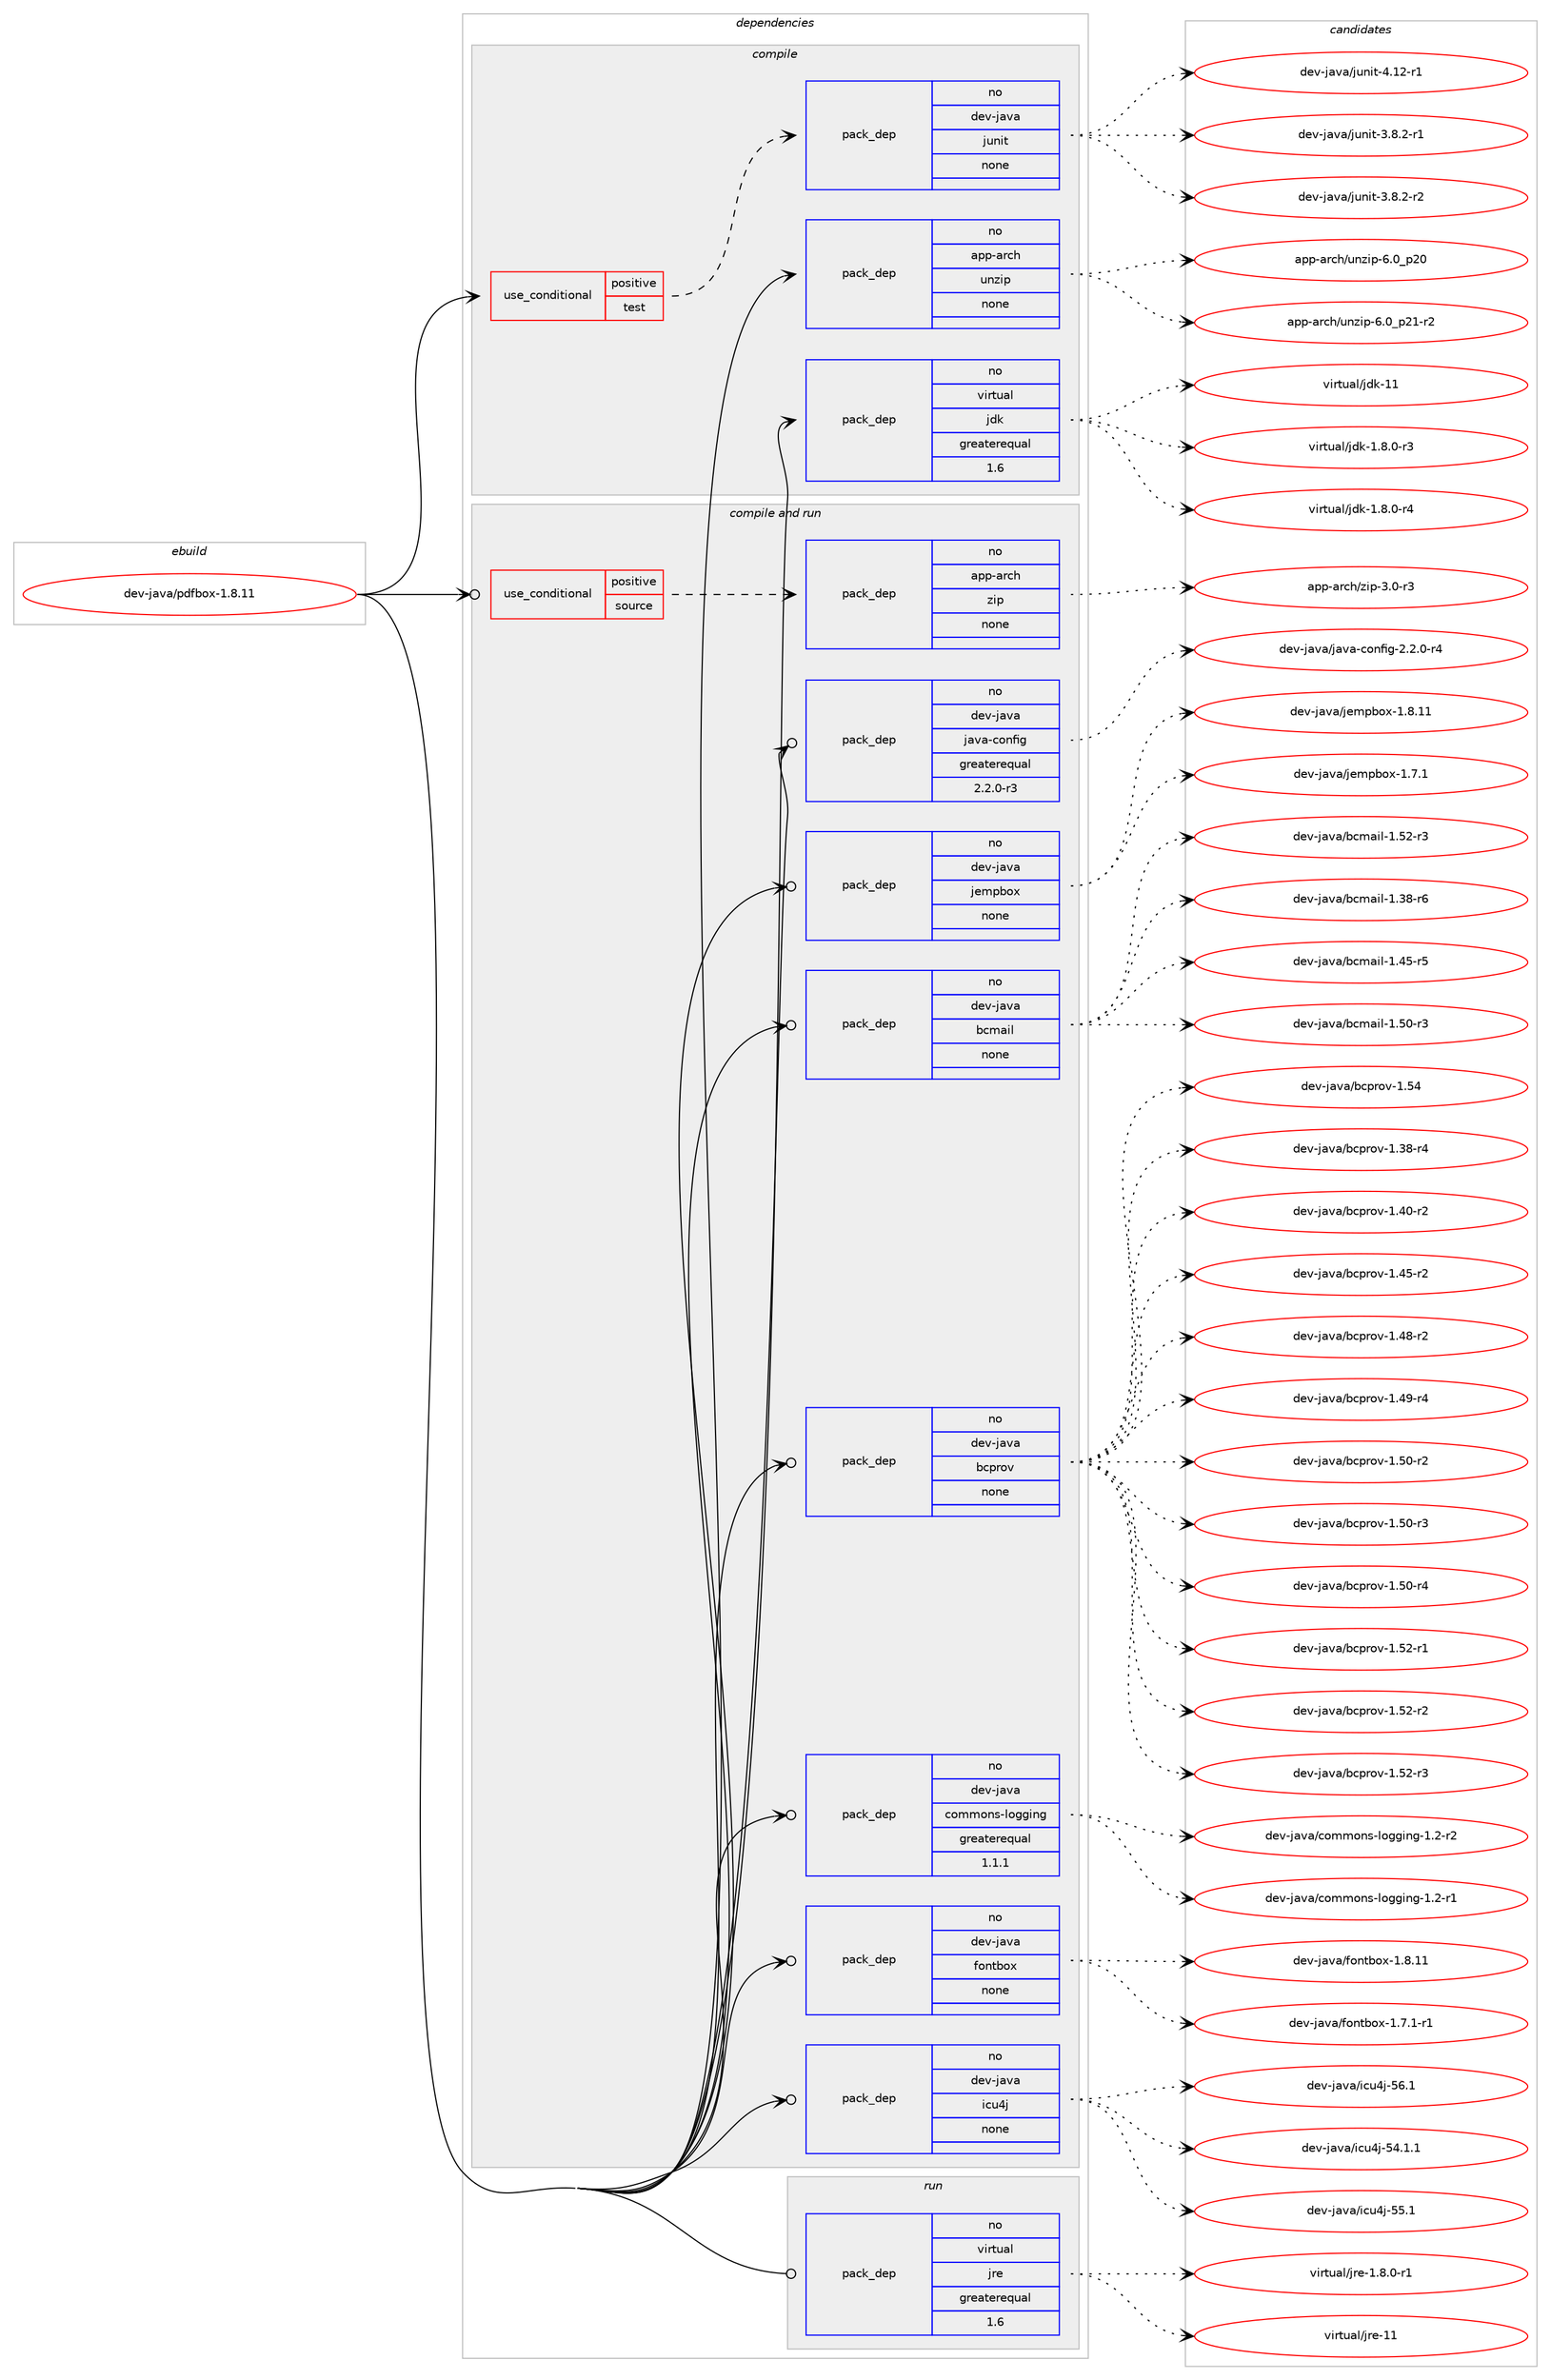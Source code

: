 digraph prolog {

# *************
# Graph options
# *************

newrank=true;
concentrate=true;
compound=true;
graph [rankdir=LR,fontname=Helvetica,fontsize=10,ranksep=1.5];#, ranksep=2.5, nodesep=0.2];
edge  [arrowhead=vee];
node  [fontname=Helvetica,fontsize=10];

# **********
# The ebuild
# **********

subgraph cluster_leftcol {
color=gray;
rank=same;
label=<<i>ebuild</i>>;
id [label="dev-java/pdfbox-1.8.11", color=red, width=4, href="../dev-java/pdfbox-1.8.11.svg"];
}

# ****************
# The dependencies
# ****************

subgraph cluster_midcol {
color=gray;
label=<<i>dependencies</i>>;
subgraph cluster_compile {
fillcolor="#eeeeee";
style=filled;
label=<<i>compile</i>>;
subgraph cond363195 {
dependency1356346 [label=<<TABLE BORDER="0" CELLBORDER="1" CELLSPACING="0" CELLPADDING="4"><TR><TD ROWSPAN="3" CELLPADDING="10">use_conditional</TD></TR><TR><TD>positive</TD></TR><TR><TD>test</TD></TR></TABLE>>, shape=none, color=red];
subgraph pack970703 {
dependency1356347 [label=<<TABLE BORDER="0" CELLBORDER="1" CELLSPACING="0" CELLPADDING="4" WIDTH="220"><TR><TD ROWSPAN="6" CELLPADDING="30">pack_dep</TD></TR><TR><TD WIDTH="110">no</TD></TR><TR><TD>dev-java</TD></TR><TR><TD>junit</TD></TR><TR><TD>none</TD></TR><TR><TD></TD></TR></TABLE>>, shape=none, color=blue];
}
dependency1356346:e -> dependency1356347:w [weight=20,style="dashed",arrowhead="vee"];
}
id:e -> dependency1356346:w [weight=20,style="solid",arrowhead="vee"];
subgraph pack970704 {
dependency1356348 [label=<<TABLE BORDER="0" CELLBORDER="1" CELLSPACING="0" CELLPADDING="4" WIDTH="220"><TR><TD ROWSPAN="6" CELLPADDING="30">pack_dep</TD></TR><TR><TD WIDTH="110">no</TD></TR><TR><TD>app-arch</TD></TR><TR><TD>unzip</TD></TR><TR><TD>none</TD></TR><TR><TD></TD></TR></TABLE>>, shape=none, color=blue];
}
id:e -> dependency1356348:w [weight=20,style="solid",arrowhead="vee"];
subgraph pack970705 {
dependency1356349 [label=<<TABLE BORDER="0" CELLBORDER="1" CELLSPACING="0" CELLPADDING="4" WIDTH="220"><TR><TD ROWSPAN="6" CELLPADDING="30">pack_dep</TD></TR><TR><TD WIDTH="110">no</TD></TR><TR><TD>virtual</TD></TR><TR><TD>jdk</TD></TR><TR><TD>greaterequal</TD></TR><TR><TD>1.6</TD></TR></TABLE>>, shape=none, color=blue];
}
id:e -> dependency1356349:w [weight=20,style="solid",arrowhead="vee"];
}
subgraph cluster_compileandrun {
fillcolor="#eeeeee";
style=filled;
label=<<i>compile and run</i>>;
subgraph cond363196 {
dependency1356350 [label=<<TABLE BORDER="0" CELLBORDER="1" CELLSPACING="0" CELLPADDING="4"><TR><TD ROWSPAN="3" CELLPADDING="10">use_conditional</TD></TR><TR><TD>positive</TD></TR><TR><TD>source</TD></TR></TABLE>>, shape=none, color=red];
subgraph pack970706 {
dependency1356351 [label=<<TABLE BORDER="0" CELLBORDER="1" CELLSPACING="0" CELLPADDING="4" WIDTH="220"><TR><TD ROWSPAN="6" CELLPADDING="30">pack_dep</TD></TR><TR><TD WIDTH="110">no</TD></TR><TR><TD>app-arch</TD></TR><TR><TD>zip</TD></TR><TR><TD>none</TD></TR><TR><TD></TD></TR></TABLE>>, shape=none, color=blue];
}
dependency1356350:e -> dependency1356351:w [weight=20,style="dashed",arrowhead="vee"];
}
id:e -> dependency1356350:w [weight=20,style="solid",arrowhead="odotvee"];
subgraph pack970707 {
dependency1356352 [label=<<TABLE BORDER="0" CELLBORDER="1" CELLSPACING="0" CELLPADDING="4" WIDTH="220"><TR><TD ROWSPAN="6" CELLPADDING="30">pack_dep</TD></TR><TR><TD WIDTH="110">no</TD></TR><TR><TD>dev-java</TD></TR><TR><TD>bcmail</TD></TR><TR><TD>none</TD></TR><TR><TD></TD></TR></TABLE>>, shape=none, color=blue];
}
id:e -> dependency1356352:w [weight=20,style="solid",arrowhead="odotvee"];
subgraph pack970708 {
dependency1356353 [label=<<TABLE BORDER="0" CELLBORDER="1" CELLSPACING="0" CELLPADDING="4" WIDTH="220"><TR><TD ROWSPAN="6" CELLPADDING="30">pack_dep</TD></TR><TR><TD WIDTH="110">no</TD></TR><TR><TD>dev-java</TD></TR><TR><TD>bcprov</TD></TR><TR><TD>none</TD></TR><TR><TD></TD></TR></TABLE>>, shape=none, color=blue];
}
id:e -> dependency1356353:w [weight=20,style="solid",arrowhead="odotvee"];
subgraph pack970709 {
dependency1356354 [label=<<TABLE BORDER="0" CELLBORDER="1" CELLSPACING="0" CELLPADDING="4" WIDTH="220"><TR><TD ROWSPAN="6" CELLPADDING="30">pack_dep</TD></TR><TR><TD WIDTH="110">no</TD></TR><TR><TD>dev-java</TD></TR><TR><TD>commons-logging</TD></TR><TR><TD>greaterequal</TD></TR><TR><TD>1.1.1</TD></TR></TABLE>>, shape=none, color=blue];
}
id:e -> dependency1356354:w [weight=20,style="solid",arrowhead="odotvee"];
subgraph pack970710 {
dependency1356355 [label=<<TABLE BORDER="0" CELLBORDER="1" CELLSPACING="0" CELLPADDING="4" WIDTH="220"><TR><TD ROWSPAN="6" CELLPADDING="30">pack_dep</TD></TR><TR><TD WIDTH="110">no</TD></TR><TR><TD>dev-java</TD></TR><TR><TD>fontbox</TD></TR><TR><TD>none</TD></TR><TR><TD></TD></TR></TABLE>>, shape=none, color=blue];
}
id:e -> dependency1356355:w [weight=20,style="solid",arrowhead="odotvee"];
subgraph pack970711 {
dependency1356356 [label=<<TABLE BORDER="0" CELLBORDER="1" CELLSPACING="0" CELLPADDING="4" WIDTH="220"><TR><TD ROWSPAN="6" CELLPADDING="30">pack_dep</TD></TR><TR><TD WIDTH="110">no</TD></TR><TR><TD>dev-java</TD></TR><TR><TD>icu4j</TD></TR><TR><TD>none</TD></TR><TR><TD></TD></TR></TABLE>>, shape=none, color=blue];
}
id:e -> dependency1356356:w [weight=20,style="solid",arrowhead="odotvee"];
subgraph pack970712 {
dependency1356357 [label=<<TABLE BORDER="0" CELLBORDER="1" CELLSPACING="0" CELLPADDING="4" WIDTH="220"><TR><TD ROWSPAN="6" CELLPADDING="30">pack_dep</TD></TR><TR><TD WIDTH="110">no</TD></TR><TR><TD>dev-java</TD></TR><TR><TD>java-config</TD></TR><TR><TD>greaterequal</TD></TR><TR><TD>2.2.0-r3</TD></TR></TABLE>>, shape=none, color=blue];
}
id:e -> dependency1356357:w [weight=20,style="solid",arrowhead="odotvee"];
subgraph pack970713 {
dependency1356358 [label=<<TABLE BORDER="0" CELLBORDER="1" CELLSPACING="0" CELLPADDING="4" WIDTH="220"><TR><TD ROWSPAN="6" CELLPADDING="30">pack_dep</TD></TR><TR><TD WIDTH="110">no</TD></TR><TR><TD>dev-java</TD></TR><TR><TD>jempbox</TD></TR><TR><TD>none</TD></TR><TR><TD></TD></TR></TABLE>>, shape=none, color=blue];
}
id:e -> dependency1356358:w [weight=20,style="solid",arrowhead="odotvee"];
}
subgraph cluster_run {
fillcolor="#eeeeee";
style=filled;
label=<<i>run</i>>;
subgraph pack970714 {
dependency1356359 [label=<<TABLE BORDER="0" CELLBORDER="1" CELLSPACING="0" CELLPADDING="4" WIDTH="220"><TR><TD ROWSPAN="6" CELLPADDING="30">pack_dep</TD></TR><TR><TD WIDTH="110">no</TD></TR><TR><TD>virtual</TD></TR><TR><TD>jre</TD></TR><TR><TD>greaterequal</TD></TR><TR><TD>1.6</TD></TR></TABLE>>, shape=none, color=blue];
}
id:e -> dependency1356359:w [weight=20,style="solid",arrowhead="odot"];
}
}

# **************
# The candidates
# **************

subgraph cluster_choices {
rank=same;
color=gray;
label=<<i>candidates</i>>;

subgraph choice970703 {
color=black;
nodesep=1;
choice100101118451069711897471061171101051164551465646504511449 [label="dev-java/junit-3.8.2-r1", color=red, width=4,href="../dev-java/junit-3.8.2-r1.svg"];
choice100101118451069711897471061171101051164551465646504511450 [label="dev-java/junit-3.8.2-r2", color=red, width=4,href="../dev-java/junit-3.8.2-r2.svg"];
choice1001011184510697118974710611711010511645524649504511449 [label="dev-java/junit-4.12-r1", color=red, width=4,href="../dev-java/junit-4.12-r1.svg"];
dependency1356347:e -> choice100101118451069711897471061171101051164551465646504511449:w [style=dotted,weight="100"];
dependency1356347:e -> choice100101118451069711897471061171101051164551465646504511450:w [style=dotted,weight="100"];
dependency1356347:e -> choice1001011184510697118974710611711010511645524649504511449:w [style=dotted,weight="100"];
}
subgraph choice970704 {
color=black;
nodesep=1;
choice971121124597114991044711711012210511245544648951125048 [label="app-arch/unzip-6.0_p20", color=red, width=4,href="../app-arch/unzip-6.0_p20.svg"];
choice9711211245971149910447117110122105112455446489511250494511450 [label="app-arch/unzip-6.0_p21-r2", color=red, width=4,href="../app-arch/unzip-6.0_p21-r2.svg"];
dependency1356348:e -> choice971121124597114991044711711012210511245544648951125048:w [style=dotted,weight="100"];
dependency1356348:e -> choice9711211245971149910447117110122105112455446489511250494511450:w [style=dotted,weight="100"];
}
subgraph choice970705 {
color=black;
nodesep=1;
choice11810511411611797108471061001074549465646484511451 [label="virtual/jdk-1.8.0-r3", color=red, width=4,href="../virtual/jdk-1.8.0-r3.svg"];
choice11810511411611797108471061001074549465646484511452 [label="virtual/jdk-1.8.0-r4", color=red, width=4,href="../virtual/jdk-1.8.0-r4.svg"];
choice1181051141161179710847106100107454949 [label="virtual/jdk-11", color=red, width=4,href="../virtual/jdk-11.svg"];
dependency1356349:e -> choice11810511411611797108471061001074549465646484511451:w [style=dotted,weight="100"];
dependency1356349:e -> choice11810511411611797108471061001074549465646484511452:w [style=dotted,weight="100"];
dependency1356349:e -> choice1181051141161179710847106100107454949:w [style=dotted,weight="100"];
}
subgraph choice970706 {
color=black;
nodesep=1;
choice9711211245971149910447122105112455146484511451 [label="app-arch/zip-3.0-r3", color=red, width=4,href="../app-arch/zip-3.0-r3.svg"];
dependency1356351:e -> choice9711211245971149910447122105112455146484511451:w [style=dotted,weight="100"];
}
subgraph choice970707 {
color=black;
nodesep=1;
choice1001011184510697118974798991099710510845494651564511454 [label="dev-java/bcmail-1.38-r6", color=red, width=4,href="../dev-java/bcmail-1.38-r6.svg"];
choice1001011184510697118974798991099710510845494652534511453 [label="dev-java/bcmail-1.45-r5", color=red, width=4,href="../dev-java/bcmail-1.45-r5.svg"];
choice1001011184510697118974798991099710510845494653484511451 [label="dev-java/bcmail-1.50-r3", color=red, width=4,href="../dev-java/bcmail-1.50-r3.svg"];
choice1001011184510697118974798991099710510845494653504511451 [label="dev-java/bcmail-1.52-r3", color=red, width=4,href="../dev-java/bcmail-1.52-r3.svg"];
dependency1356352:e -> choice1001011184510697118974798991099710510845494651564511454:w [style=dotted,weight="100"];
dependency1356352:e -> choice1001011184510697118974798991099710510845494652534511453:w [style=dotted,weight="100"];
dependency1356352:e -> choice1001011184510697118974798991099710510845494653484511451:w [style=dotted,weight="100"];
dependency1356352:e -> choice1001011184510697118974798991099710510845494653504511451:w [style=dotted,weight="100"];
}
subgraph choice970708 {
color=black;
nodesep=1;
choice10010111845106971189747989911211411111845494651564511452 [label="dev-java/bcprov-1.38-r4", color=red, width=4,href="../dev-java/bcprov-1.38-r4.svg"];
choice10010111845106971189747989911211411111845494652484511450 [label="dev-java/bcprov-1.40-r2", color=red, width=4,href="../dev-java/bcprov-1.40-r2.svg"];
choice10010111845106971189747989911211411111845494652534511450 [label="dev-java/bcprov-1.45-r2", color=red, width=4,href="../dev-java/bcprov-1.45-r2.svg"];
choice10010111845106971189747989911211411111845494652564511450 [label="dev-java/bcprov-1.48-r2", color=red, width=4,href="../dev-java/bcprov-1.48-r2.svg"];
choice10010111845106971189747989911211411111845494652574511452 [label="dev-java/bcprov-1.49-r4", color=red, width=4,href="../dev-java/bcprov-1.49-r4.svg"];
choice10010111845106971189747989911211411111845494653484511450 [label="dev-java/bcprov-1.50-r2", color=red, width=4,href="../dev-java/bcprov-1.50-r2.svg"];
choice10010111845106971189747989911211411111845494653484511451 [label="dev-java/bcprov-1.50-r3", color=red, width=4,href="../dev-java/bcprov-1.50-r3.svg"];
choice10010111845106971189747989911211411111845494653484511452 [label="dev-java/bcprov-1.50-r4", color=red, width=4,href="../dev-java/bcprov-1.50-r4.svg"];
choice10010111845106971189747989911211411111845494653504511449 [label="dev-java/bcprov-1.52-r1", color=red, width=4,href="../dev-java/bcprov-1.52-r1.svg"];
choice10010111845106971189747989911211411111845494653504511450 [label="dev-java/bcprov-1.52-r2", color=red, width=4,href="../dev-java/bcprov-1.52-r2.svg"];
choice10010111845106971189747989911211411111845494653504511451 [label="dev-java/bcprov-1.52-r3", color=red, width=4,href="../dev-java/bcprov-1.52-r3.svg"];
choice1001011184510697118974798991121141111184549465352 [label="dev-java/bcprov-1.54", color=red, width=4,href="../dev-java/bcprov-1.54.svg"];
dependency1356353:e -> choice10010111845106971189747989911211411111845494651564511452:w [style=dotted,weight="100"];
dependency1356353:e -> choice10010111845106971189747989911211411111845494652484511450:w [style=dotted,weight="100"];
dependency1356353:e -> choice10010111845106971189747989911211411111845494652534511450:w [style=dotted,weight="100"];
dependency1356353:e -> choice10010111845106971189747989911211411111845494652564511450:w [style=dotted,weight="100"];
dependency1356353:e -> choice10010111845106971189747989911211411111845494652574511452:w [style=dotted,weight="100"];
dependency1356353:e -> choice10010111845106971189747989911211411111845494653484511450:w [style=dotted,weight="100"];
dependency1356353:e -> choice10010111845106971189747989911211411111845494653484511451:w [style=dotted,weight="100"];
dependency1356353:e -> choice10010111845106971189747989911211411111845494653484511452:w [style=dotted,weight="100"];
dependency1356353:e -> choice10010111845106971189747989911211411111845494653504511449:w [style=dotted,weight="100"];
dependency1356353:e -> choice10010111845106971189747989911211411111845494653504511450:w [style=dotted,weight="100"];
dependency1356353:e -> choice10010111845106971189747989911211411111845494653504511451:w [style=dotted,weight="100"];
dependency1356353:e -> choice1001011184510697118974798991121141111184549465352:w [style=dotted,weight="100"];
}
subgraph choice970709 {
color=black;
nodesep=1;
choice100101118451069711897479911110910911111011545108111103103105110103454946504511449 [label="dev-java/commons-logging-1.2-r1", color=red, width=4,href="../dev-java/commons-logging-1.2-r1.svg"];
choice100101118451069711897479911110910911111011545108111103103105110103454946504511450 [label="dev-java/commons-logging-1.2-r2", color=red, width=4,href="../dev-java/commons-logging-1.2-r2.svg"];
dependency1356354:e -> choice100101118451069711897479911110910911111011545108111103103105110103454946504511449:w [style=dotted,weight="100"];
dependency1356354:e -> choice100101118451069711897479911110910911111011545108111103103105110103454946504511450:w [style=dotted,weight="100"];
}
subgraph choice970710 {
color=black;
nodesep=1;
choice10010111845106971189747102111110116981111204549465546494511449 [label="dev-java/fontbox-1.7.1-r1", color=red, width=4,href="../dev-java/fontbox-1.7.1-r1.svg"];
choice100101118451069711897471021111101169811112045494656464949 [label="dev-java/fontbox-1.8.11", color=red, width=4,href="../dev-java/fontbox-1.8.11.svg"];
dependency1356355:e -> choice10010111845106971189747102111110116981111204549465546494511449:w [style=dotted,weight="100"];
dependency1356355:e -> choice100101118451069711897471021111101169811112045494656464949:w [style=dotted,weight="100"];
}
subgraph choice970711 {
color=black;
nodesep=1;
choice10010111845106971189747105991175210645535246494649 [label="dev-java/icu4j-54.1.1", color=red, width=4,href="../dev-java/icu4j-54.1.1.svg"];
choice1001011184510697118974710599117521064553534649 [label="dev-java/icu4j-55.1", color=red, width=4,href="../dev-java/icu4j-55.1.svg"];
choice1001011184510697118974710599117521064553544649 [label="dev-java/icu4j-56.1", color=red, width=4,href="../dev-java/icu4j-56.1.svg"];
dependency1356356:e -> choice10010111845106971189747105991175210645535246494649:w [style=dotted,weight="100"];
dependency1356356:e -> choice1001011184510697118974710599117521064553534649:w [style=dotted,weight="100"];
dependency1356356:e -> choice1001011184510697118974710599117521064553544649:w [style=dotted,weight="100"];
}
subgraph choice970712 {
color=black;
nodesep=1;
choice10010111845106971189747106971189745991111101021051034550465046484511452 [label="dev-java/java-config-2.2.0-r4", color=red, width=4,href="../dev-java/java-config-2.2.0-r4.svg"];
dependency1356357:e -> choice10010111845106971189747106971189745991111101021051034550465046484511452:w [style=dotted,weight="100"];
}
subgraph choice970713 {
color=black;
nodesep=1;
choice1001011184510697118974710610110911298111120454946554649 [label="dev-java/jempbox-1.7.1", color=red, width=4,href="../dev-java/jempbox-1.7.1.svg"];
choice100101118451069711897471061011091129811112045494656464949 [label="dev-java/jempbox-1.8.11", color=red, width=4,href="../dev-java/jempbox-1.8.11.svg"];
dependency1356358:e -> choice1001011184510697118974710610110911298111120454946554649:w [style=dotted,weight="100"];
dependency1356358:e -> choice100101118451069711897471061011091129811112045494656464949:w [style=dotted,weight="100"];
}
subgraph choice970714 {
color=black;
nodesep=1;
choice11810511411611797108471061141014549465646484511449 [label="virtual/jre-1.8.0-r1", color=red, width=4,href="../virtual/jre-1.8.0-r1.svg"];
choice1181051141161179710847106114101454949 [label="virtual/jre-11", color=red, width=4,href="../virtual/jre-11.svg"];
dependency1356359:e -> choice11810511411611797108471061141014549465646484511449:w [style=dotted,weight="100"];
dependency1356359:e -> choice1181051141161179710847106114101454949:w [style=dotted,weight="100"];
}
}

}
